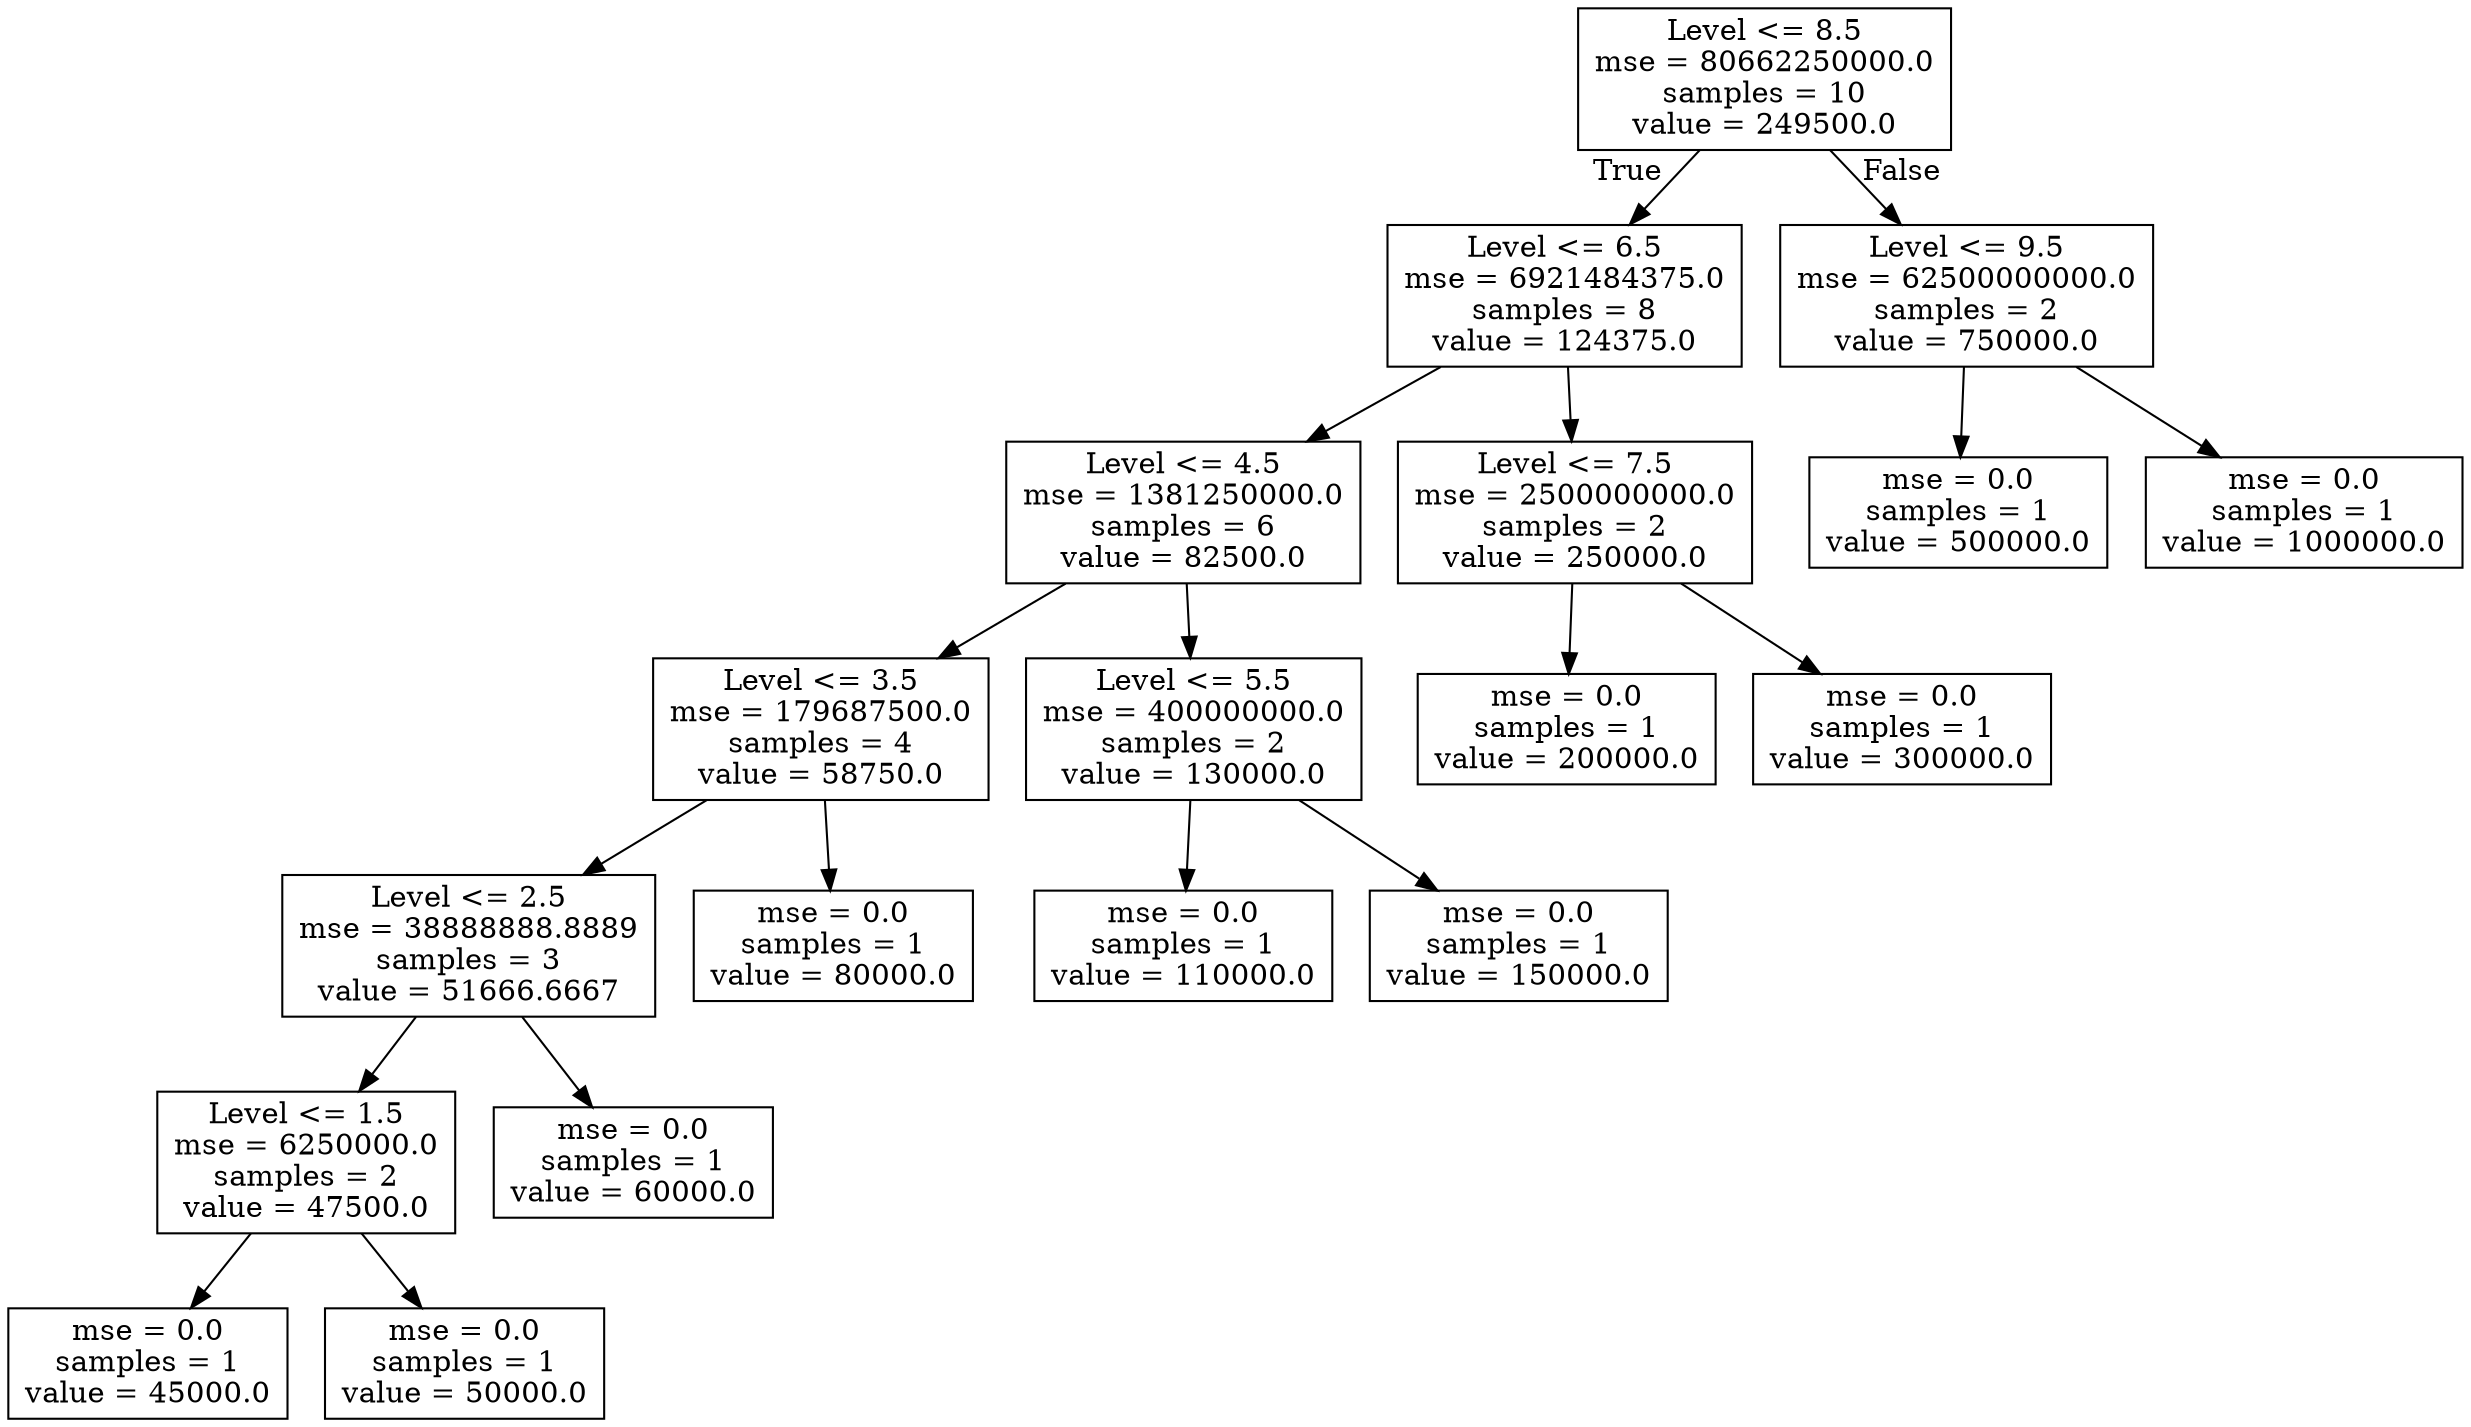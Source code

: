 digraph Tree {
node [shape=box] ;
0 [label="Level <= 8.5\nmse = 80662250000.0\nsamples = 10\nvalue = 249500.0"] ;
1 [label="Level <= 6.5\nmse = 6921484375.0\nsamples = 8\nvalue = 124375.0"] ;
0 -> 1 [labeldistance=2.5, labelangle=45, headlabel="True"] ;
2 [label="Level <= 4.5\nmse = 1381250000.0\nsamples = 6\nvalue = 82500.0"] ;
1 -> 2 ;
3 [label="Level <= 3.5\nmse = 179687500.0\nsamples = 4\nvalue = 58750.0"] ;
2 -> 3 ;
4 [label="Level <= 2.5\nmse = 38888888.8889\nsamples = 3\nvalue = 51666.6667"] ;
3 -> 4 ;
5 [label="Level <= 1.5\nmse = 6250000.0\nsamples = 2\nvalue = 47500.0"] ;
4 -> 5 ;
6 [label="mse = 0.0\nsamples = 1\nvalue = 45000.0"] ;
5 -> 6 ;
7 [label="mse = 0.0\nsamples = 1\nvalue = 50000.0"] ;
5 -> 7 ;
8 [label="mse = 0.0\nsamples = 1\nvalue = 60000.0"] ;
4 -> 8 ;
9 [label="mse = 0.0\nsamples = 1\nvalue = 80000.0"] ;
3 -> 9 ;
10 [label="Level <= 5.5\nmse = 400000000.0\nsamples = 2\nvalue = 130000.0"] ;
2 -> 10 ;
11 [label="mse = 0.0\nsamples = 1\nvalue = 110000.0"] ;
10 -> 11 ;
12 [label="mse = 0.0\nsamples = 1\nvalue = 150000.0"] ;
10 -> 12 ;
13 [label="Level <= 7.5\nmse = 2500000000.0\nsamples = 2\nvalue = 250000.0"] ;
1 -> 13 ;
14 [label="mse = 0.0\nsamples = 1\nvalue = 200000.0"] ;
13 -> 14 ;
15 [label="mse = 0.0\nsamples = 1\nvalue = 300000.0"] ;
13 -> 15 ;
16 [label="Level <= 9.5\nmse = 62500000000.0\nsamples = 2\nvalue = 750000.0"] ;
0 -> 16 [labeldistance=2.5, labelangle=-45, headlabel="False"] ;
17 [label="mse = 0.0\nsamples = 1\nvalue = 500000.0"] ;
16 -> 17 ;
18 [label="mse = 0.0\nsamples = 1\nvalue = 1000000.0"] ;
16 -> 18 ;
}